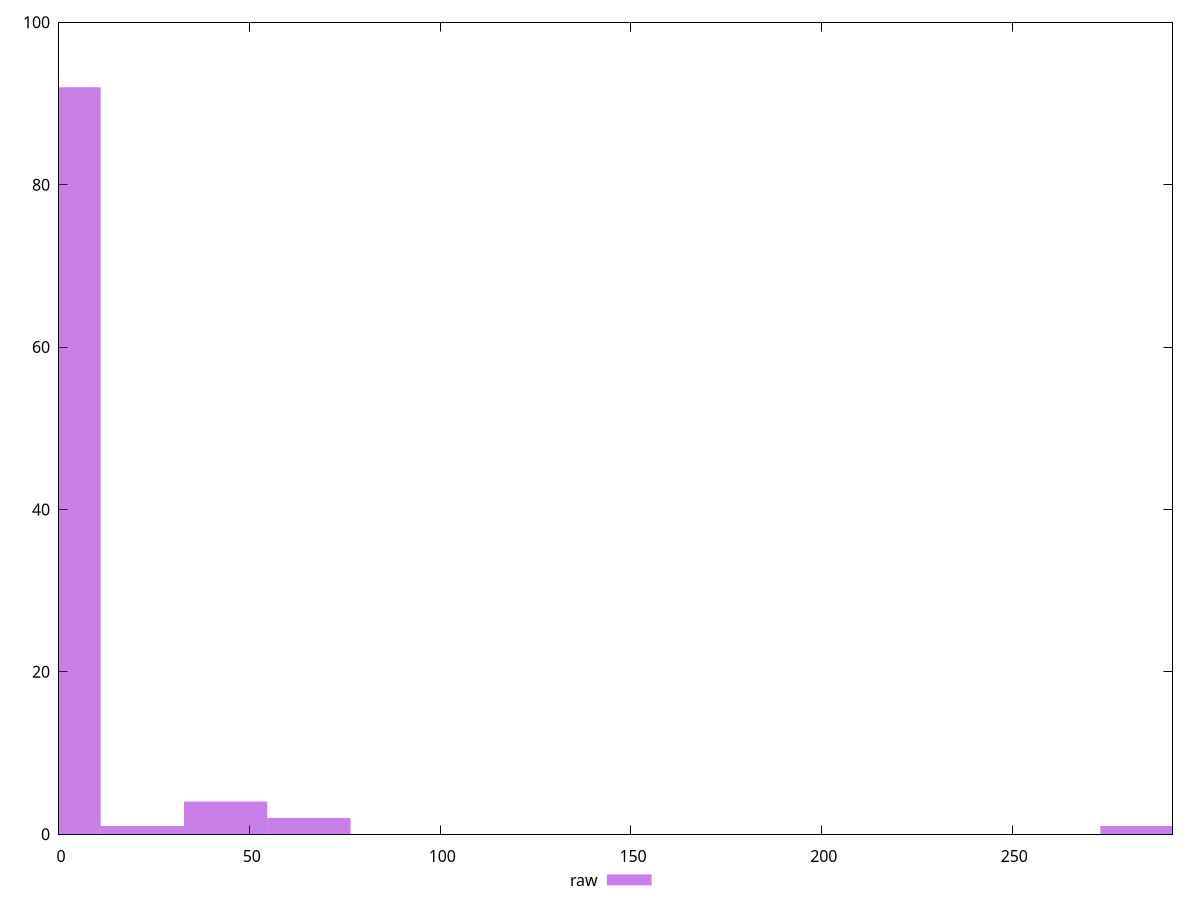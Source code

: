 reset

$raw <<EOF
65.53794811386186 2
0 92
21.845982704620617 1
283.99777516006804 1
43.691965409241234 4
EOF

set key outside below
set boxwidth 21.845982704620617
set xrange [0:292]
set yrange [0:100]
set trange [0:100]
set style fill transparent solid 0.5 noborder
set terminal svg size 640, 490 enhanced background rgb 'white'
set output "report_00013_2021-02-09T12-04-24.940Z/render-blocking-resources/samples/pages+cached+noadtech+nomedia+nocss/raw/histogram.svg"

plot $raw title "raw" with boxes

reset
